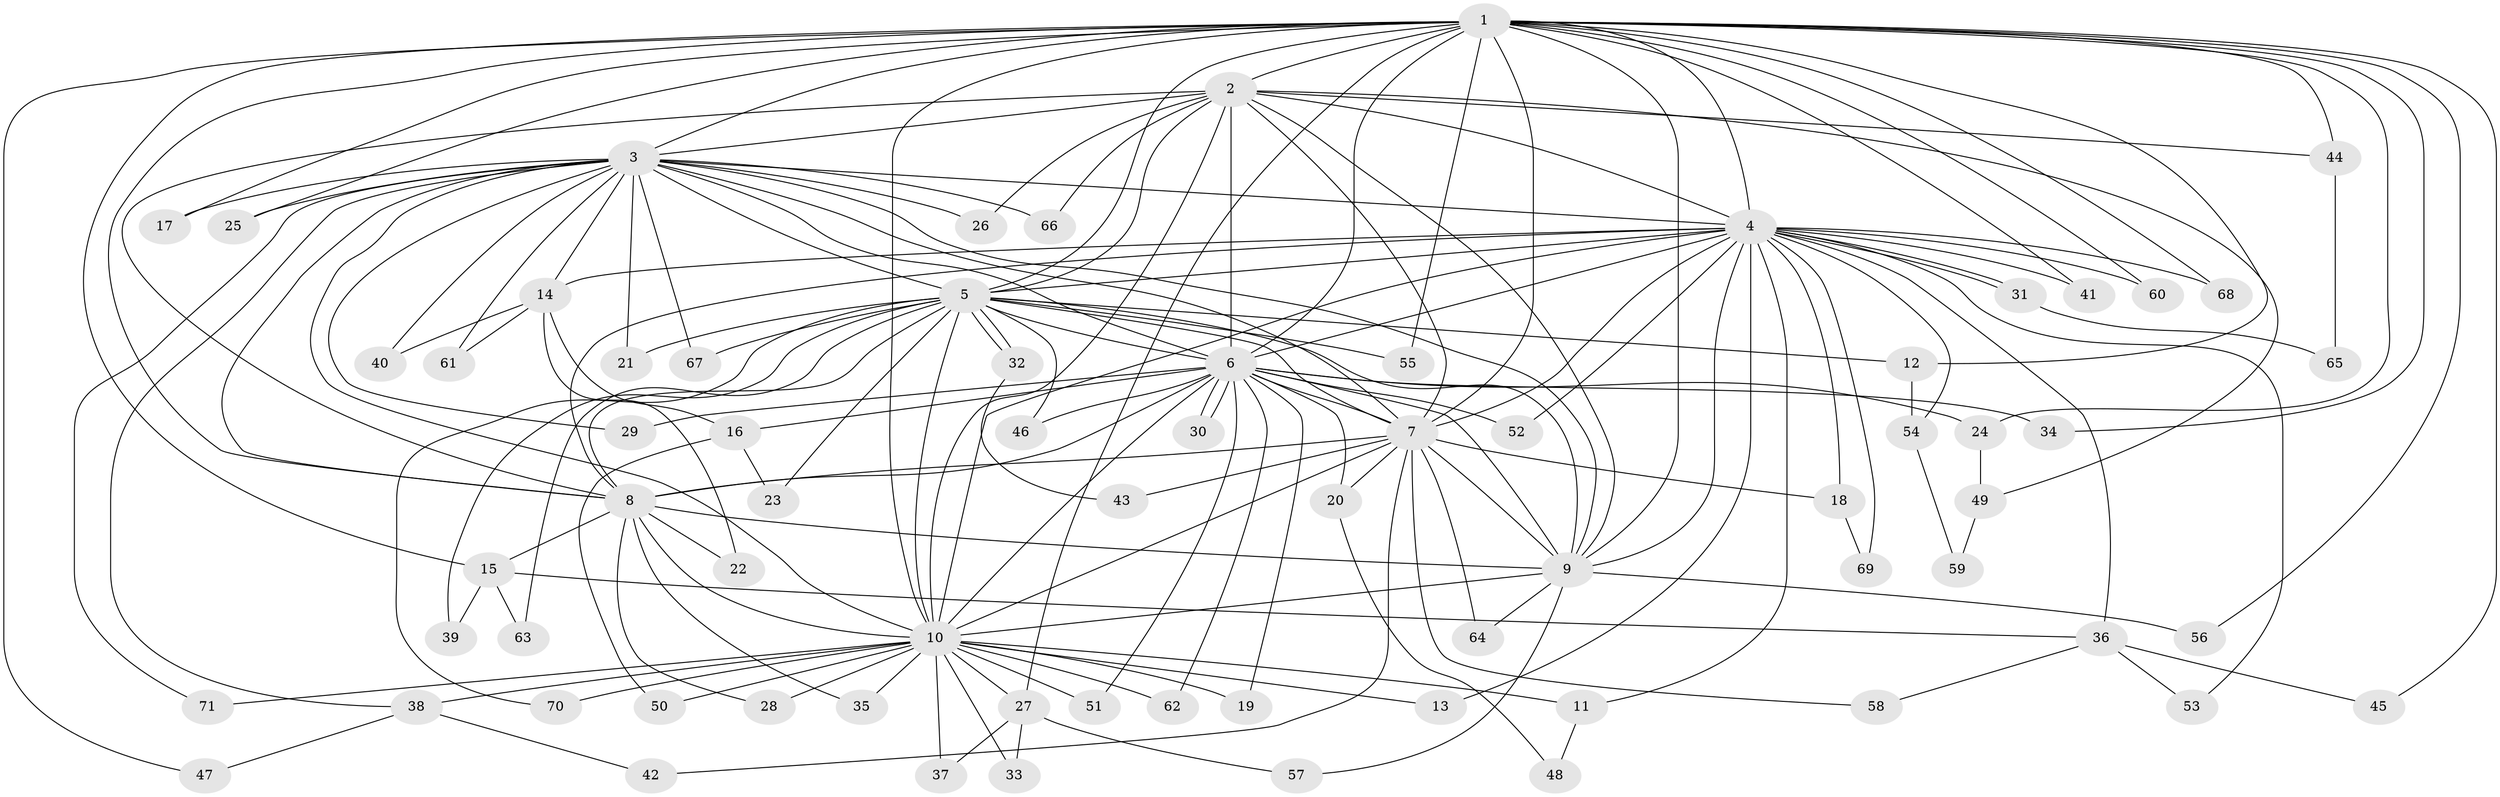 // Generated by graph-tools (version 1.1) at 2025/44/03/09/25 04:44:04]
// undirected, 71 vertices, 167 edges
graph export_dot {
graph [start="1"]
  node [color=gray90,style=filled];
  1;
  2;
  3;
  4;
  5;
  6;
  7;
  8;
  9;
  10;
  11;
  12;
  13;
  14;
  15;
  16;
  17;
  18;
  19;
  20;
  21;
  22;
  23;
  24;
  25;
  26;
  27;
  28;
  29;
  30;
  31;
  32;
  33;
  34;
  35;
  36;
  37;
  38;
  39;
  40;
  41;
  42;
  43;
  44;
  45;
  46;
  47;
  48;
  49;
  50;
  51;
  52;
  53;
  54;
  55;
  56;
  57;
  58;
  59;
  60;
  61;
  62;
  63;
  64;
  65;
  66;
  67;
  68;
  69;
  70;
  71;
  1 -- 2;
  1 -- 3;
  1 -- 4;
  1 -- 5;
  1 -- 6;
  1 -- 7;
  1 -- 8;
  1 -- 9;
  1 -- 10;
  1 -- 12;
  1 -- 15;
  1 -- 17;
  1 -- 24;
  1 -- 25;
  1 -- 27;
  1 -- 34;
  1 -- 41;
  1 -- 44;
  1 -- 45;
  1 -- 47;
  1 -- 55;
  1 -- 56;
  1 -- 60;
  1 -- 68;
  2 -- 3;
  2 -- 4;
  2 -- 5;
  2 -- 6;
  2 -- 7;
  2 -- 8;
  2 -- 9;
  2 -- 10;
  2 -- 26;
  2 -- 44;
  2 -- 49;
  2 -- 66;
  3 -- 4;
  3 -- 5;
  3 -- 6;
  3 -- 7;
  3 -- 8;
  3 -- 9;
  3 -- 10;
  3 -- 14;
  3 -- 17;
  3 -- 21;
  3 -- 25;
  3 -- 26;
  3 -- 29;
  3 -- 38;
  3 -- 40;
  3 -- 61;
  3 -- 66;
  3 -- 67;
  3 -- 71;
  4 -- 5;
  4 -- 6;
  4 -- 7;
  4 -- 8;
  4 -- 9;
  4 -- 10;
  4 -- 11;
  4 -- 13;
  4 -- 14;
  4 -- 18;
  4 -- 31;
  4 -- 31;
  4 -- 36;
  4 -- 41;
  4 -- 52;
  4 -- 53;
  4 -- 54;
  4 -- 60;
  4 -- 68;
  4 -- 69;
  5 -- 6;
  5 -- 7;
  5 -- 8;
  5 -- 9;
  5 -- 10;
  5 -- 12;
  5 -- 21;
  5 -- 23;
  5 -- 32;
  5 -- 32;
  5 -- 39;
  5 -- 46;
  5 -- 55;
  5 -- 63;
  5 -- 67;
  5 -- 70;
  6 -- 7;
  6 -- 8;
  6 -- 9;
  6 -- 10;
  6 -- 16;
  6 -- 19;
  6 -- 20;
  6 -- 24;
  6 -- 29;
  6 -- 30;
  6 -- 30;
  6 -- 34;
  6 -- 46;
  6 -- 51;
  6 -- 52;
  6 -- 62;
  7 -- 8;
  7 -- 9;
  7 -- 10;
  7 -- 18;
  7 -- 20;
  7 -- 42;
  7 -- 43;
  7 -- 58;
  7 -- 64;
  8 -- 9;
  8 -- 10;
  8 -- 15;
  8 -- 22;
  8 -- 28;
  8 -- 35;
  9 -- 10;
  9 -- 56;
  9 -- 57;
  9 -- 64;
  10 -- 11;
  10 -- 13;
  10 -- 19;
  10 -- 27;
  10 -- 28;
  10 -- 33;
  10 -- 35;
  10 -- 37;
  10 -- 38;
  10 -- 50;
  10 -- 51;
  10 -- 62;
  10 -- 70;
  10 -- 71;
  11 -- 48;
  12 -- 54;
  14 -- 16;
  14 -- 22;
  14 -- 40;
  14 -- 61;
  15 -- 36;
  15 -- 39;
  15 -- 63;
  16 -- 23;
  16 -- 50;
  18 -- 69;
  20 -- 48;
  24 -- 49;
  27 -- 33;
  27 -- 37;
  27 -- 57;
  31 -- 65;
  32 -- 43;
  36 -- 45;
  36 -- 53;
  36 -- 58;
  38 -- 42;
  38 -- 47;
  44 -- 65;
  49 -- 59;
  54 -- 59;
}
